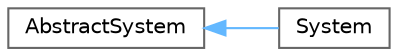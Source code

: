digraph "Graphical Class Hierarchy"
{
 // LATEX_PDF_SIZE
  bgcolor="transparent";
  edge [fontname=Helvetica,fontsize=10,labelfontname=Helvetica,labelfontsize=10];
  node [fontname=Helvetica,fontsize=10,shape=box,height=0.2,width=0.4];
  rankdir="LR";
  Node0 [id="Node000000",label="AbstractSystem",height=0.2,width=0.4,color="grey40", fillcolor="white", style="filled",URL="$class_abstract_system.html",tooltip="Abstarct class that represent a System."];
  Node0 -> Node1 [id="edge3_Node000000_Node000001",dir="back",color="steelblue1",style="solid",tooltip=" "];
  Node1 [id="Node000001",label="System",height=0.2,width=0.4,color="grey40", fillcolor="white", style="filled",URL="$class_system.html",tooltip="System that represents something that stores something."];
}
